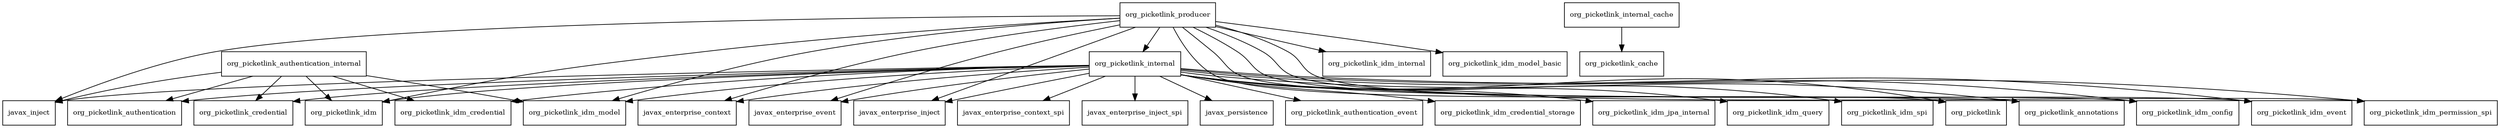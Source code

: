 digraph picketlink_impl_2_5_3_SP10_redhat_1_package_dependencies {
  node [shape = box, fontsize=10.0];
  org_picketlink_authentication_internal -> javax_inject;
  org_picketlink_authentication_internal -> org_picketlink_authentication;
  org_picketlink_authentication_internal -> org_picketlink_credential;
  org_picketlink_authentication_internal -> org_picketlink_idm;
  org_picketlink_authentication_internal -> org_picketlink_idm_credential;
  org_picketlink_authentication_internal -> org_picketlink_idm_model;
  org_picketlink_internal -> javax_enterprise_context;
  org_picketlink_internal -> javax_enterprise_context_spi;
  org_picketlink_internal -> javax_enterprise_event;
  org_picketlink_internal -> javax_enterprise_inject;
  org_picketlink_internal -> javax_enterprise_inject_spi;
  org_picketlink_internal -> javax_inject;
  org_picketlink_internal -> javax_persistence;
  org_picketlink_internal -> org_picketlink;
  org_picketlink_internal -> org_picketlink_annotations;
  org_picketlink_internal -> org_picketlink_authentication;
  org_picketlink_internal -> org_picketlink_authentication_event;
  org_picketlink_internal -> org_picketlink_credential;
  org_picketlink_internal -> org_picketlink_idm;
  org_picketlink_internal -> org_picketlink_idm_config;
  org_picketlink_internal -> org_picketlink_idm_credential;
  org_picketlink_internal -> org_picketlink_idm_credential_storage;
  org_picketlink_internal -> org_picketlink_idm_event;
  org_picketlink_internal -> org_picketlink_idm_jpa_internal;
  org_picketlink_internal -> org_picketlink_idm_model;
  org_picketlink_internal -> org_picketlink_idm_permission_spi;
  org_picketlink_internal -> org_picketlink_idm_query;
  org_picketlink_internal -> org_picketlink_idm_spi;
  org_picketlink_internal_cache -> org_picketlink_cache;
  org_picketlink_producer -> javax_enterprise_context;
  org_picketlink_producer -> javax_enterprise_event;
  org_picketlink_producer -> javax_enterprise_inject;
  org_picketlink_producer -> javax_inject;
  org_picketlink_producer -> org_picketlink;
  org_picketlink_producer -> org_picketlink_annotations;
  org_picketlink_producer -> org_picketlink_idm;
  org_picketlink_producer -> org_picketlink_idm_config;
  org_picketlink_producer -> org_picketlink_idm_event;
  org_picketlink_producer -> org_picketlink_idm_internal;
  org_picketlink_producer -> org_picketlink_idm_model;
  org_picketlink_producer -> org_picketlink_idm_model_basic;
  org_picketlink_producer -> org_picketlink_idm_permission_spi;
  org_picketlink_producer -> org_picketlink_internal;
}
